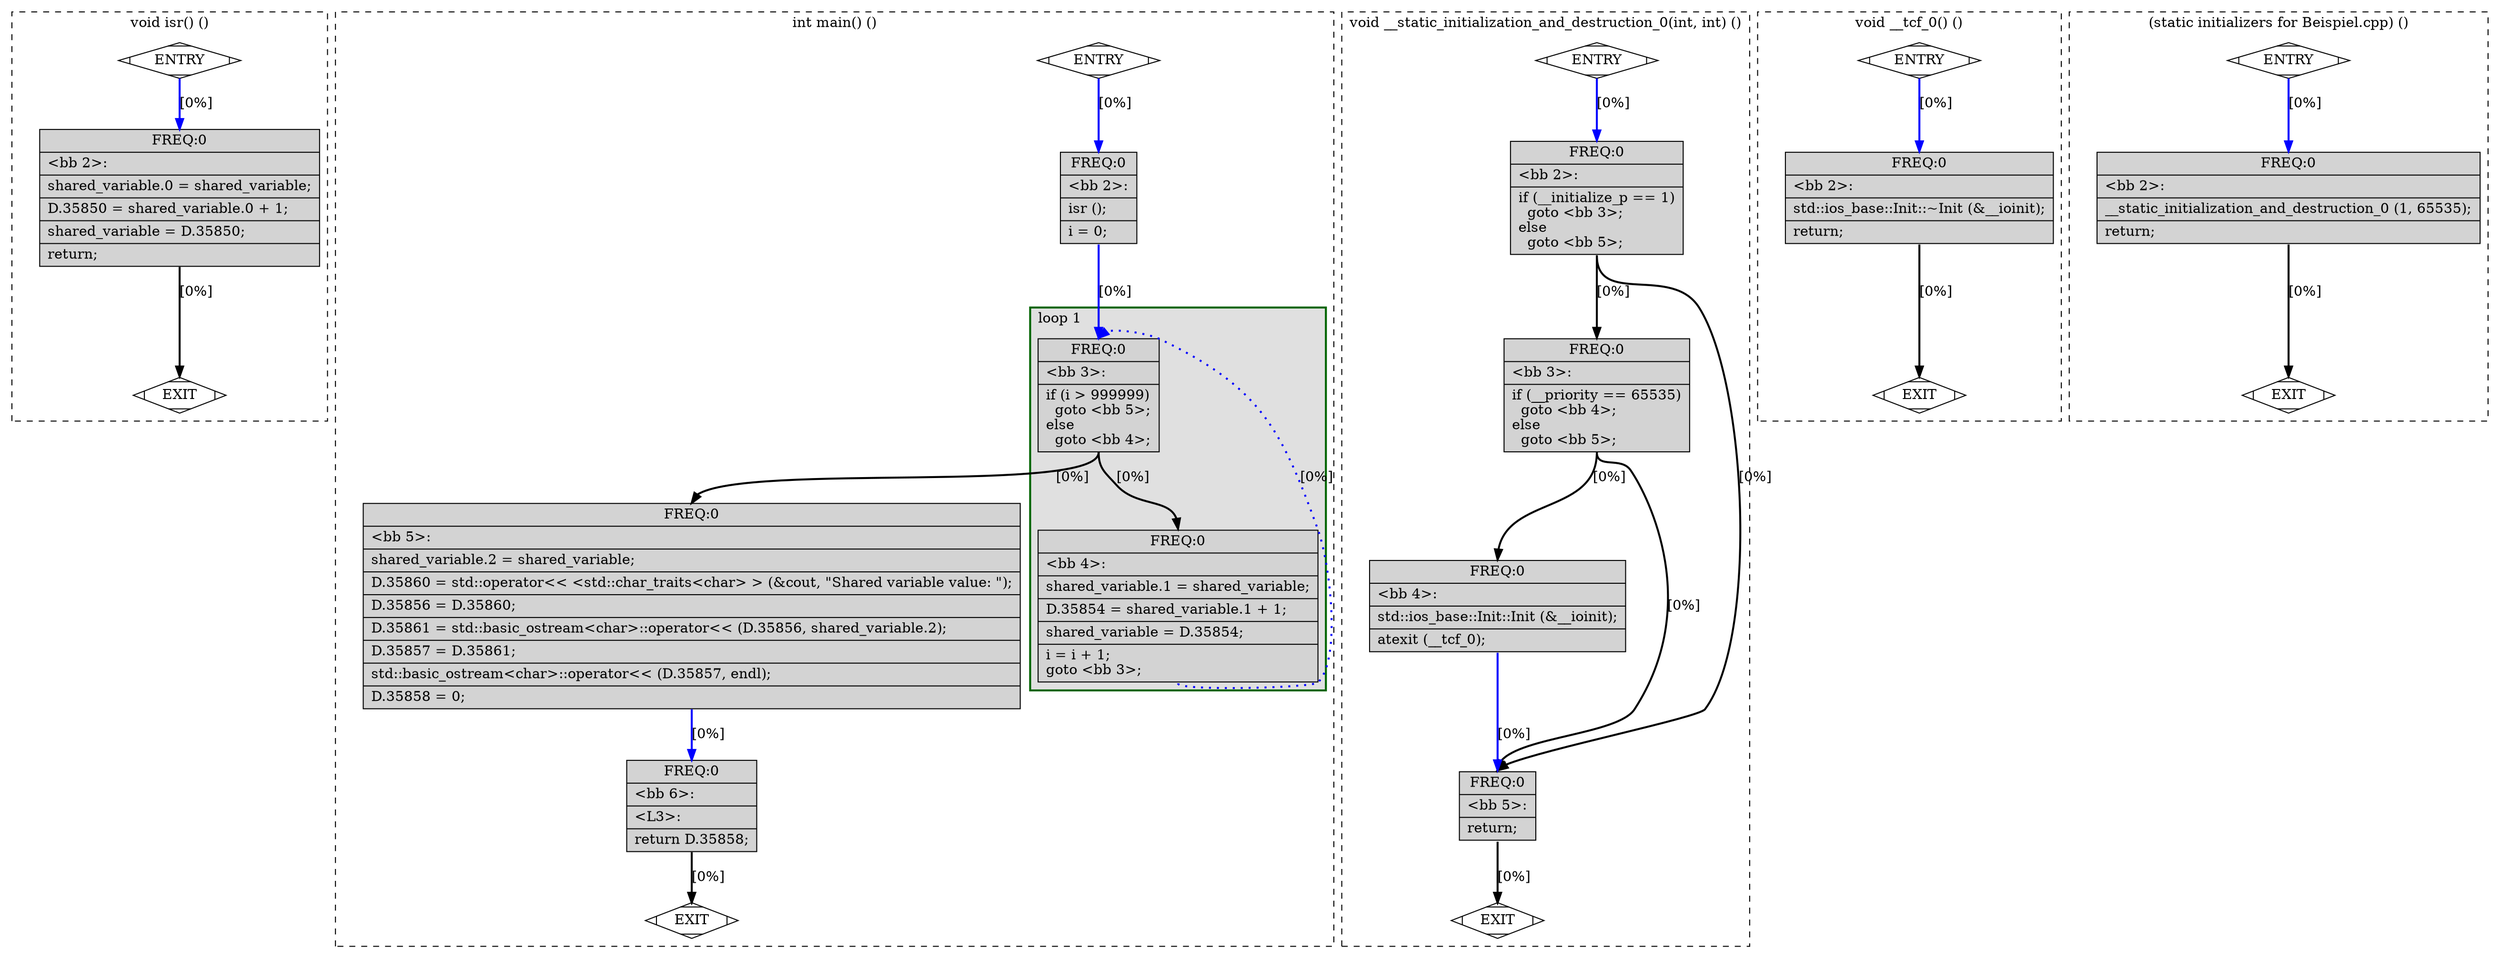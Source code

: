 digraph "Beispiel.cpp.011t.cfg" {
overlap=false;
subgraph "cluster_void isr()" {
	style="dashed";
	color="black";
	label="void isr() ()";
	fn_1445_basic_block_0 [shape=Mdiamond,style=filled,fillcolor=white,label="ENTRY"];

	fn_1445_basic_block_1 [shape=Mdiamond,style=filled,fillcolor=white,label="EXIT"];

	fn_1445_basic_block_2 [shape=record,style=filled,fillcolor=lightgrey,label="{ FREQ:0 |\<bb\ 2\>:\l\
|shared_variable.0\ =\ shared_variable;\l\
|D.35850\ =\ shared_variable.0\ +\ 1;\l\
|shared_variable\ =\ D.35850;\l\
|return;\l\
}"];

	fn_1445_basic_block_0:s -> fn_1445_basic_block_2:n [style="solid,bold",color=blue,weight=100,constraint=true, label="[0%]"];
	fn_1445_basic_block_2:s -> fn_1445_basic_block_1:n [style="solid,bold",color=black,weight=10,constraint=true, label="[0%]"];
	fn_1445_basic_block_0:s -> fn_1445_basic_block_1:n [style="invis",constraint=true];
}
subgraph "cluster_int main()" {
	style="dashed";
	color="black";
	label="int main() ()";
	subgraph cluster_1446_1 {
	style="filled";
	color="darkgreen";
	fillcolor="grey88";
	label="loop 1";
	labeljust=l;
	penwidth=2;
	fn_1446_basic_block_3 [shape=record,style=filled,fillcolor=lightgrey,label="{ FREQ:0 |\<bb\ 3\>:\l\
|if\ (i\ \>\ 999999)\l\
\ \ goto\ \<bb\ 5\>;\l\
else\l\
\ \ goto\ \<bb\ 4\>;\l\
}"];

	fn_1446_basic_block_4 [shape=record,style=filled,fillcolor=lightgrey,label="{ FREQ:0 |\<bb\ 4\>:\l\
|shared_variable.1\ =\ shared_variable;\l\
|D.35854\ =\ shared_variable.1\ +\ 1;\l\
|shared_variable\ =\ D.35854;\l\
|i\ =\ i\ +\ 1;\l\
goto\ \<bb\ 3\>;\l\
}"];

	}
	fn_1446_basic_block_0 [shape=Mdiamond,style=filled,fillcolor=white,label="ENTRY"];

	fn_1446_basic_block_1 [shape=Mdiamond,style=filled,fillcolor=white,label="EXIT"];

	fn_1446_basic_block_2 [shape=record,style=filled,fillcolor=lightgrey,label="{ FREQ:0 |\<bb\ 2\>:\l\
|isr\ ();\l\
|i\ =\ 0;\l\
}"];

	fn_1446_basic_block_5 [shape=record,style=filled,fillcolor=lightgrey,label="{ FREQ:0 |\<bb\ 5\>:\l\
|shared_variable.2\ =\ shared_variable;\l\
|D.35860\ =\ std::operator\<\<\ \<std::char_traits\<char\>\ \>\ (&cout,\ \"Shared\ variable\ value:\ \");\l\
|D.35856\ =\ D.35860;\l\
|D.35861\ =\ std::basic_ostream\<char\>::operator\<\<\ (D.35856,\ shared_variable.2);\l\
|D.35857\ =\ D.35861;\l\
|std::basic_ostream\<char\>::operator\<\<\ (D.35857,\ endl);\l\
|D.35858\ =\ 0;\l\
}"];

	fn_1446_basic_block_6 [shape=record,style=filled,fillcolor=lightgrey,label="{ FREQ:0 |\<bb\ 6\>:\l\
|\<L3\>:\l\
|return\ D.35858;\l\
}"];

	fn_1446_basic_block_0:s -> fn_1446_basic_block_2:n [style="solid,bold",color=blue,weight=100,constraint=true, label="[0%]"];
	fn_1446_basic_block_2:s -> fn_1446_basic_block_3:n [style="solid,bold",color=blue,weight=100,constraint=true, label="[0%]"];
	fn_1446_basic_block_3:s -> fn_1446_basic_block_5:n [style="solid,bold",color=black,weight=10,constraint=true, label="[0%]"];
	fn_1446_basic_block_3:s -> fn_1446_basic_block_4:n [style="solid,bold",color=black,weight=10,constraint=true, label="[0%]"];
	fn_1446_basic_block_4:s -> fn_1446_basic_block_3:n [style="dotted,bold",color=blue,weight=10,constraint=false, label="[0%]"];
	fn_1446_basic_block_5:s -> fn_1446_basic_block_6:n [style="solid,bold",color=blue,weight=100,constraint=true, label="[0%]"];
	fn_1446_basic_block_6:s -> fn_1446_basic_block_1:n [style="solid,bold",color=black,weight=10,constraint=true, label="[0%]"];
	fn_1446_basic_block_0:s -> fn_1446_basic_block_1:n [style="invis",constraint=true];
}
subgraph "cluster_void __static_initialization_and_destruction_0(int, int)" {
	style="dashed";
	color="black";
	label="void __static_initialization_and_destruction_0(int, int) ()";
	fn_1878_basic_block_0 [shape=Mdiamond,style=filled,fillcolor=white,label="ENTRY"];

	fn_1878_basic_block_1 [shape=Mdiamond,style=filled,fillcolor=white,label="EXIT"];

	fn_1878_basic_block_2 [shape=record,style=filled,fillcolor=lightgrey,label="{ FREQ:0 |\<bb\ 2\>:\l\
|if\ (__initialize_p\ ==\ 1)\l\
\ \ goto\ \<bb\ 3\>;\l\
else\l\
\ \ goto\ \<bb\ 5\>;\l\
}"];

	fn_1878_basic_block_3 [shape=record,style=filled,fillcolor=lightgrey,label="{ FREQ:0 |\<bb\ 3\>:\l\
|if\ (__priority\ ==\ 65535)\l\
\ \ goto\ \<bb\ 4\>;\l\
else\l\
\ \ goto\ \<bb\ 5\>;\l\
}"];

	fn_1878_basic_block_4 [shape=record,style=filled,fillcolor=lightgrey,label="{ FREQ:0 |\<bb\ 4\>:\l\
|std::ios_base::Init::Init\ (&__ioinit);\l\
|atexit\ (__tcf_0);\l\
}"];

	fn_1878_basic_block_5 [shape=record,style=filled,fillcolor=lightgrey,label="{ FREQ:0 |\<bb\ 5\>:\l\
|return;\l\
}"];

	fn_1878_basic_block_0:s -> fn_1878_basic_block_2:n [style="solid,bold",color=blue,weight=100,constraint=true, label="[0%]"];
	fn_1878_basic_block_2:s -> fn_1878_basic_block_3:n [style="solid,bold",color=black,weight=10,constraint=true, label="[0%]"];
	fn_1878_basic_block_2:s -> fn_1878_basic_block_5:n [style="solid,bold",color=black,weight=10,constraint=true, label="[0%]"];
	fn_1878_basic_block_3:s -> fn_1878_basic_block_4:n [style="solid,bold",color=black,weight=10,constraint=true, label="[0%]"];
	fn_1878_basic_block_3:s -> fn_1878_basic_block_5:n [style="solid,bold",color=black,weight=10,constraint=true, label="[0%]"];
	fn_1878_basic_block_4:s -> fn_1878_basic_block_5:n [style="solid,bold",color=blue,weight=100,constraint=true, label="[0%]"];
	fn_1878_basic_block_5:s -> fn_1878_basic_block_1:n [style="solid,bold",color=black,weight=10,constraint=true, label="[0%]"];
	fn_1878_basic_block_0:s -> fn_1878_basic_block_1:n [style="invis",constraint=true];
}
subgraph "cluster_void __tcf_0()" {
	style="dashed";
	color="black";
	label="void __tcf_0() ()";
	fn_1879_basic_block_0 [shape=Mdiamond,style=filled,fillcolor=white,label="ENTRY"];

	fn_1879_basic_block_1 [shape=Mdiamond,style=filled,fillcolor=white,label="EXIT"];

	fn_1879_basic_block_2 [shape=record,style=filled,fillcolor=lightgrey,label="{ FREQ:0 |\<bb\ 2\>:\l\
|std::ios_base::Init::~Init\ (&__ioinit);\l\
|return;\l\
}"];

	fn_1879_basic_block_0:s -> fn_1879_basic_block_2:n [style="solid,bold",color=blue,weight=100,constraint=true, label="[0%]"];
	fn_1879_basic_block_2:s -> fn_1879_basic_block_1:n [style="solid,bold",color=black,weight=10,constraint=true, label="[0%]"];
	fn_1879_basic_block_0:s -> fn_1879_basic_block_1:n [style="invis",constraint=true];
}
subgraph "cluster_(static initializers for Beispiel.cpp)" {
	style="dashed";
	color="black";
	label="(static initializers for Beispiel.cpp) ()";
	fn_1880_basic_block_0 [shape=Mdiamond,style=filled,fillcolor=white,label="ENTRY"];

	fn_1880_basic_block_1 [shape=Mdiamond,style=filled,fillcolor=white,label="EXIT"];

	fn_1880_basic_block_2 [shape=record,style=filled,fillcolor=lightgrey,label="{ FREQ:0 |\<bb\ 2\>:\l\
|__static_initialization_and_destruction_0\ (1,\ 65535);\l\
|return;\l\
}"];

	fn_1880_basic_block_0:s -> fn_1880_basic_block_2:n [style="solid,bold",color=blue,weight=100,constraint=true, label="[0%]"];
	fn_1880_basic_block_2:s -> fn_1880_basic_block_1:n [style="solid,bold",color=black,weight=10,constraint=true, label="[0%]"];
	fn_1880_basic_block_0:s -> fn_1880_basic_block_1:n [style="invis",constraint=true];
}
}
